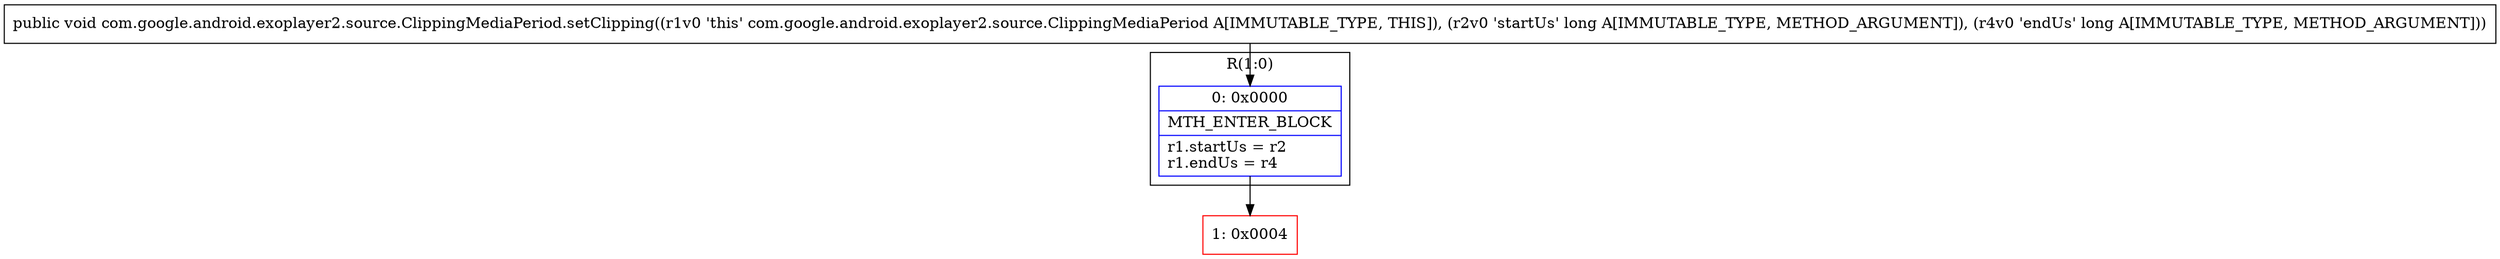 digraph "CFG forcom.google.android.exoplayer2.source.ClippingMediaPeriod.setClipping(JJ)V" {
subgraph cluster_Region_295871937 {
label = "R(1:0)";
node [shape=record,color=blue];
Node_0 [shape=record,label="{0\:\ 0x0000|MTH_ENTER_BLOCK\l|r1.startUs = r2\lr1.endUs = r4\l}"];
}
Node_1 [shape=record,color=red,label="{1\:\ 0x0004}"];
MethodNode[shape=record,label="{public void com.google.android.exoplayer2.source.ClippingMediaPeriod.setClipping((r1v0 'this' com.google.android.exoplayer2.source.ClippingMediaPeriod A[IMMUTABLE_TYPE, THIS]), (r2v0 'startUs' long A[IMMUTABLE_TYPE, METHOD_ARGUMENT]), (r4v0 'endUs' long A[IMMUTABLE_TYPE, METHOD_ARGUMENT])) }"];
MethodNode -> Node_0;
Node_0 -> Node_1;
}

